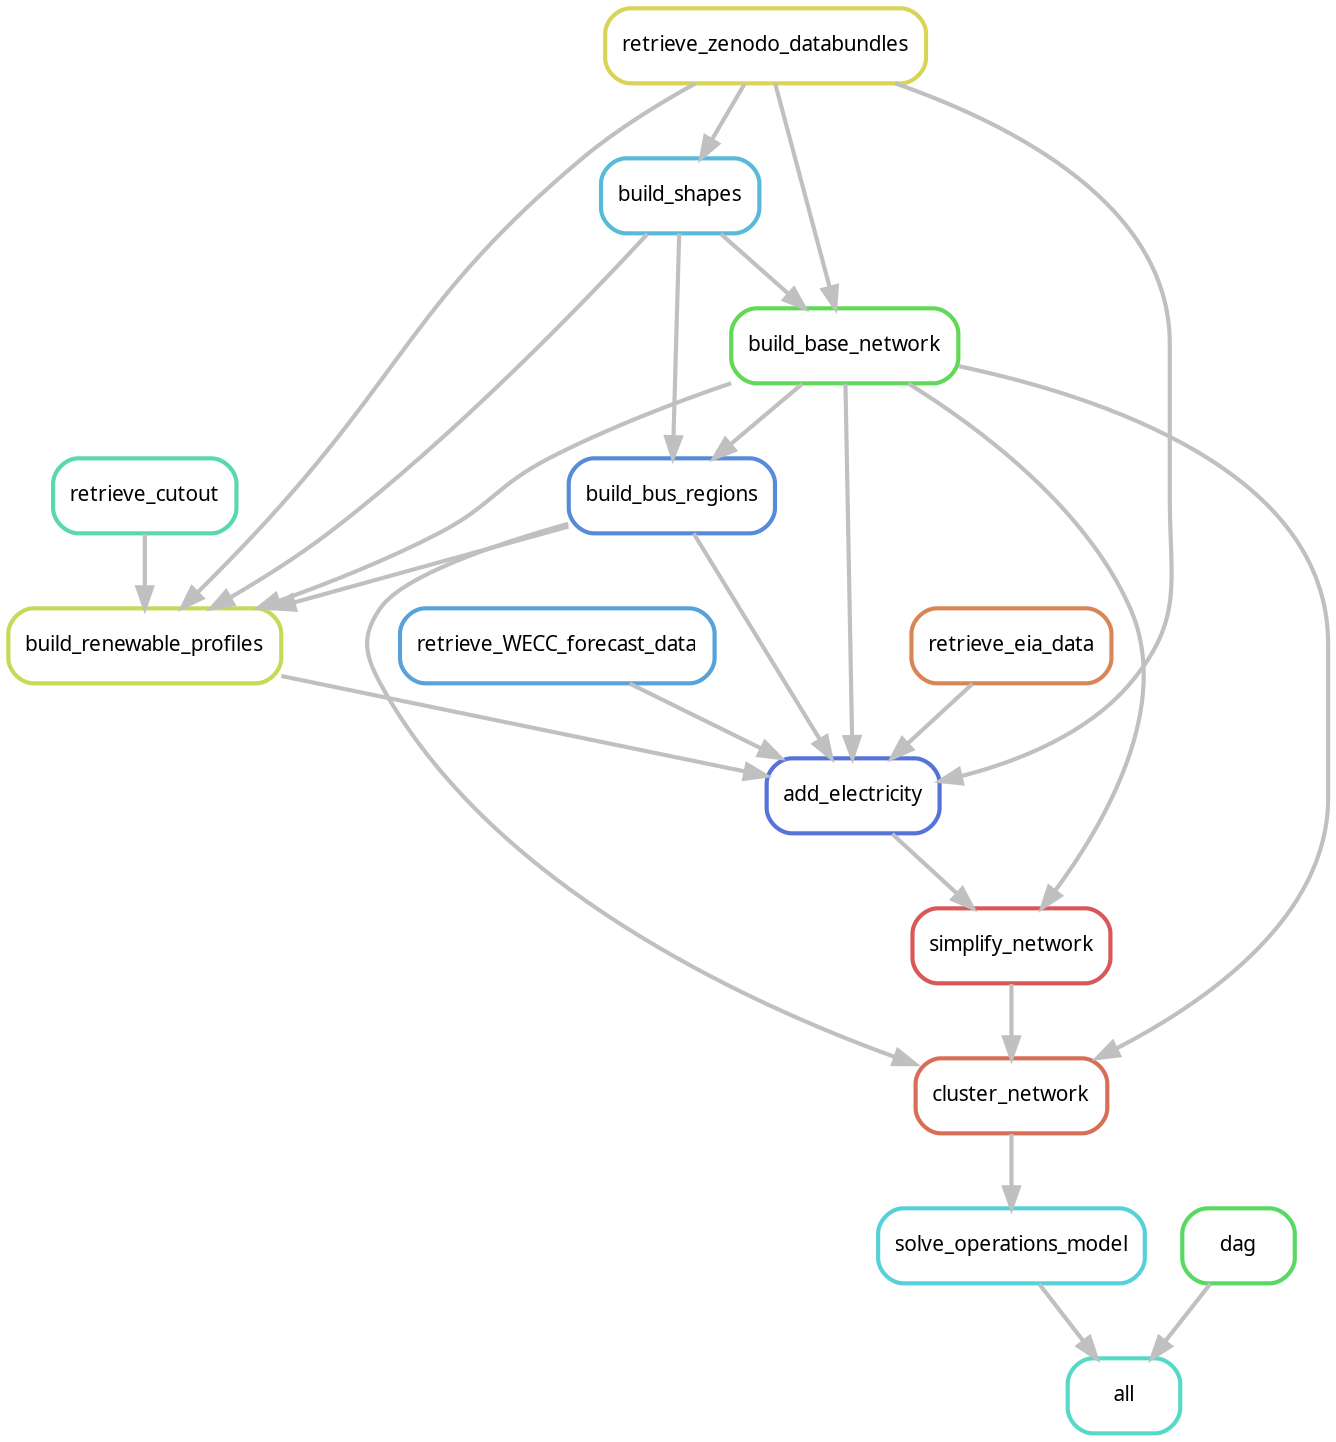 digraph snakemake_dag {
    graph[bgcolor=white, margin=0];
    node[shape=box, style=rounded, fontname=sans,                 fontsize=10, penwidth=2];
    edge[penwidth=2, color=grey];
	0[label = "all", color = "0.48 0.6 0.85", style="rounded"];
	1[label = "solve_operations_model", color = "0.51 0.6 0.85", style="rounded"];
	2[label = "cluster_network", color = "0.03 0.6 0.85", style="rounded"];
	3[label = "simplify_network", color = "0.00 0.6 0.85", style="rounded"];
	4[label = "build_base_network", color = "0.32 0.6 0.85", style="rounded"];
	5[label = "retrieve_zenodo_databundles", color = "0.16 0.6 0.85", style="rounded"];
	6[label = "build_shapes", color = "0.54 0.6 0.85", style="rounded"];
	7[label = "add_electricity", color = "0.63 0.6 0.85", style="rounded"];
	8[label = "build_renewable_profiles", color = "0.19 0.6 0.85", style="rounded"];
	9[label = "build_bus_regions", color = "0.60 0.6 0.85", style="rounded"];
	10[label = "retrieve_cutout", color = "0.44 0.6 0.85", style="rounded"];
	11[label = "retrieve_WECC_forecast_data", color = "0.57 0.6 0.85", style="rounded"];
	12[label = "retrieve_eia_data", color = "0.06 0.6 0.85", style="rounded"];
	13[label = "dag", color = "0.35 0.6 0.85", style="rounded"];
	13 -> 0
	1 -> 0
	2 -> 1
	3 -> 2
	4 -> 2
	9 -> 2
	4 -> 3
	7 -> 3
	6 -> 4
	5 -> 4
	5 -> 6
	11 -> 7
	5 -> 7
	4 -> 7
	8 -> 7
	9 -> 7
	12 -> 7
	6 -> 8
	5 -> 8
	4 -> 8
	9 -> 8
	10 -> 8
	6 -> 9
	4 -> 9
}            
